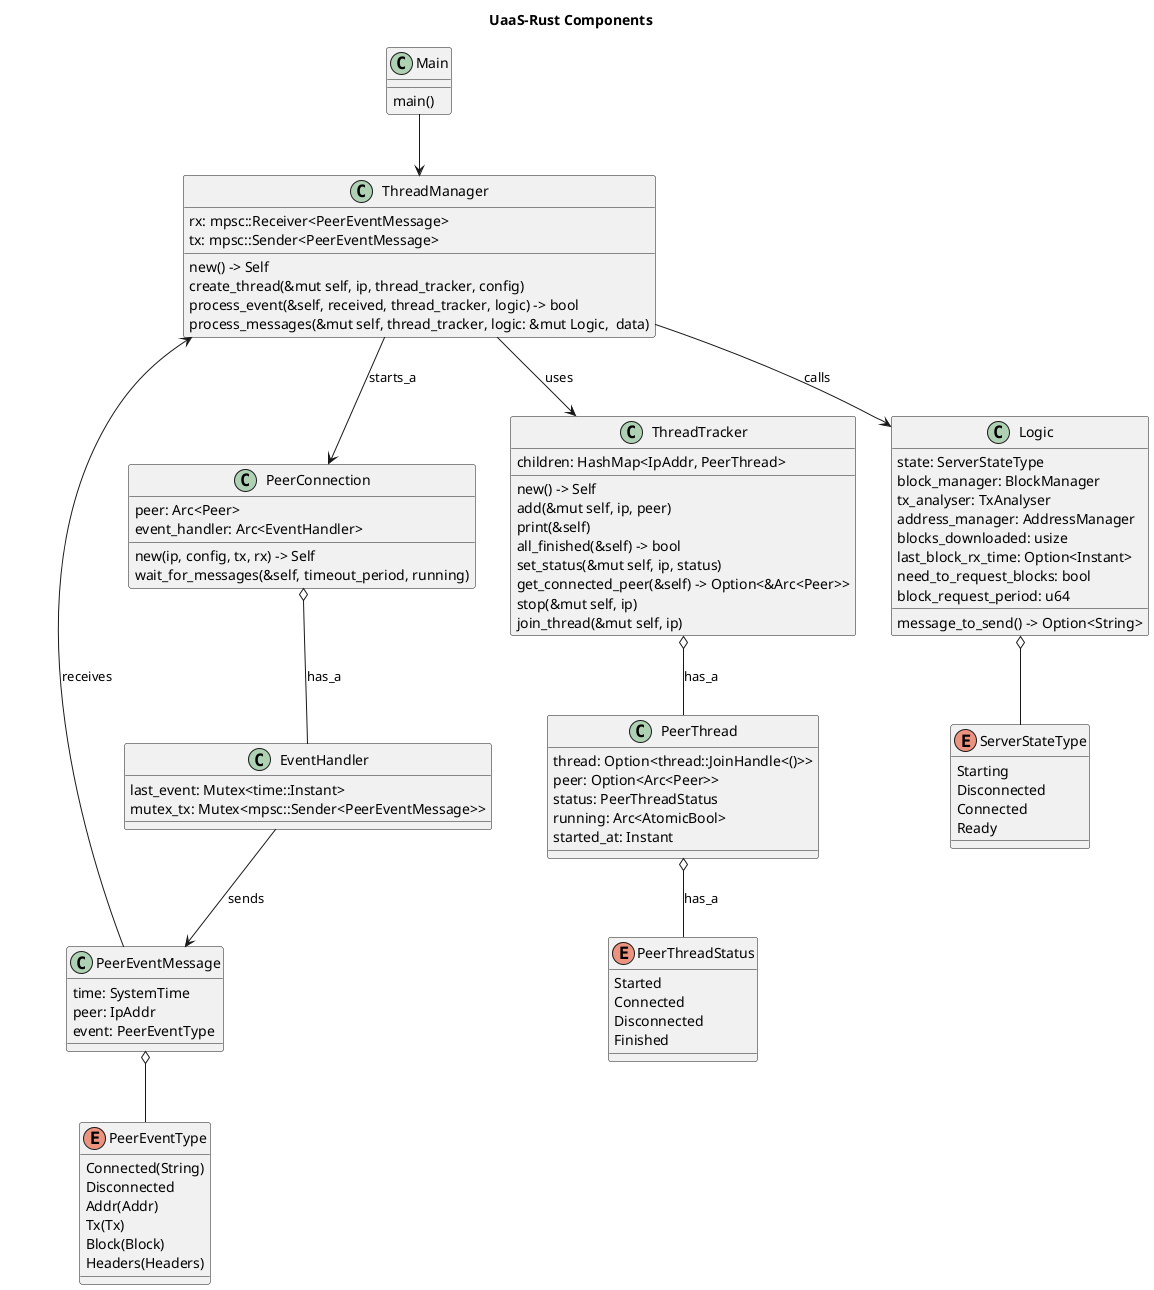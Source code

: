 @startuml
title UaaS-Rust Components

top to bottom direction

class Main {
    main()
}
enum PeerThreadStatus {
    Started
    Connected
    Disconnected
    Finished
}

enum PeerEventType {
    {field} Connected(String)
    Disconnected
    {field} Addr(Addr)
    {field} Tx(Tx)
    {field} Block(Block)
    {field} Headers(Headers)
}

class PeerEventMessage {
    time: SystemTime
    peer: IpAddr
    event: PeerEventType
}


PeerEventMessage o-- PeerEventType


class PeerThread {
    {field} thread: Option<thread::JoinHandle<()>>
    peer: Option<Arc<Peer>>
    status: PeerThreadStatus
    running: Arc<AtomicBool>
    started_at: Instant


}

class ThreadTracker {
    children: HashMap<IpAddr, PeerThread>
    new() -> Self
    add(&mut self, ip, peer)
    print(&self)
    all_finished(&self) -> bool
    set_status(&mut self, ip, status)
    get_connected_peer(&self) -> Option<&Arc<Peer>>
    stop(&mut self, ip)
    join_thread(&mut self, ip)
}

ThreadTracker o-- PeerThread: has_a
PeerThread o-- PeerThreadStatus: has_a


class ThreadManager {
    rx: mpsc::Receiver<PeerEventMessage>
    tx: mpsc::Sender<PeerEventMessage>

    new() -> Self
    create_thread(&mut self, ip, thread_tracker, config)
    process_event(&self, received, thread_tracker, logic) -> bool
    process_messages(&mut self, thread_tracker, logic: &mut Logic,  data)
}

ThreadManager --> ThreadTracker :uses
Main --> ThreadManager


class EventHandler {
    last_event: Mutex<time::Instant>
    mutex_tx: Mutex<mpsc::Sender<PeerEventMessage>>
}

class PeerConnection {
    peer: Arc<Peer>
    event_handler: Arc<EventHandler>

    new(ip, config, tx, rx) -> Self
    wait_for_messages(&self, timeout_period, running)

}

ThreadManager --> PeerConnection : starts_a

EventHandler --> PeerEventMessage: sends
PeerConnection o-- EventHandler: has_a
PeerEventMessage --> ThreadManager: receives




enum ServerStateType {
    Starting
    Disconnected
    Connected
    Ready
}

class Logic {
    state: ServerStateType
    block_manager: BlockManager
    tx_analyser: TxAnalyser
    address_manager: AddressManager
    blocks_downloaded: usize
    last_block_rx_time: Option<Instant>
    need_to_request_blocks: bool
    block_request_period: u64
    message_to_send() -> Option<String>

}
ThreadManager --> Logic : calls

Logic o-- ServerStateType

@enduml
